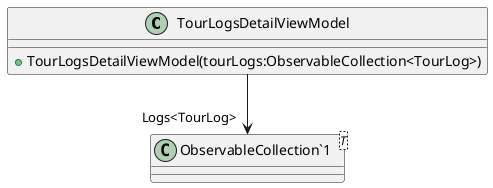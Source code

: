 @startuml
class TourLogsDetailViewModel {
    + TourLogsDetailViewModel(tourLogs:ObservableCollection<TourLog>)
}
class "ObservableCollection`1"<T> {
}
TourLogsDetailViewModel --> "Logs<TourLog>" "ObservableCollection`1"
@enduml

